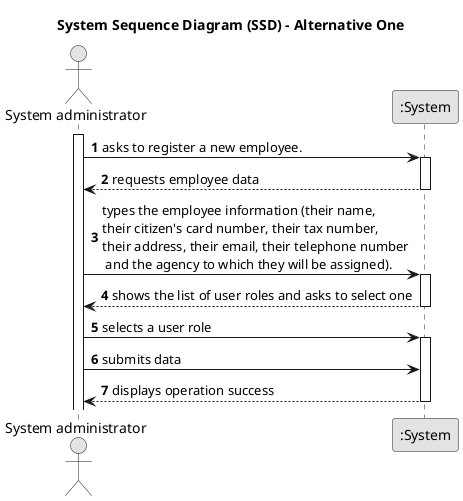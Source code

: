 @startuml
skinparam monochrome true
skinparam packageStyle rectangle
skinparam shadowing false

title System Sequence Diagram (SSD) - Alternative One

autonumber

actor "System administrator" as Employee
participant ":System" as System

activate Employee

    Employee -> System : asks to register a new employee.
    activate System

        System --> Employee : requests employee data
    deactivate System

    Employee -> System : types the employee information (their name, \ntheir citizen's card number, their tax number, \ntheir address, their email, their telephone number\n and the agency to which they will be assigned).
    activate System

        System --> Employee : shows the list of user roles and asks to select one
    deactivate System

    Employee -> System : selects a user role

    activate System
    Employee -> System : submits data


        System --> Employee : displays operation success
    deactivate System

@enduml